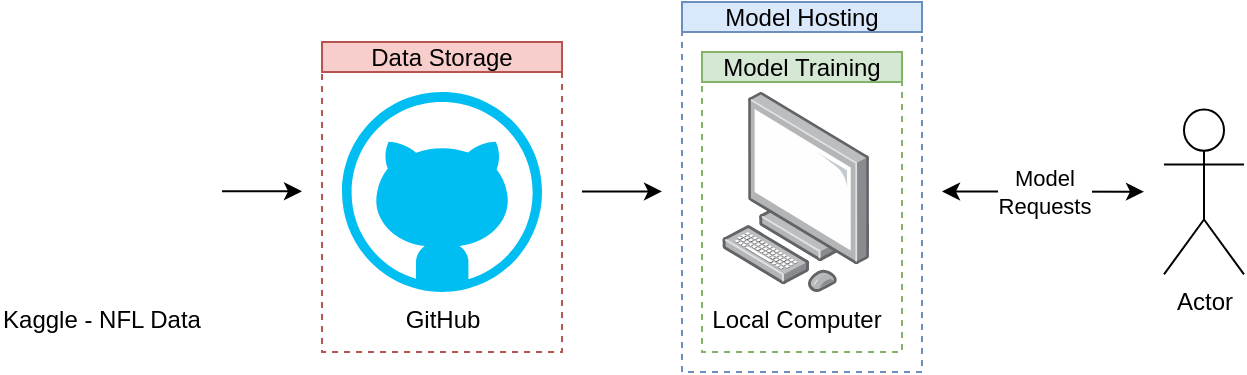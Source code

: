 <mxfile version="26.0.16" pages="2">
  <diagram name="Local Model Infrastructure" id="8yWFt2XGOo-lyzbjXs80">
    <mxGraphModel dx="1181" dy="652" grid="1" gridSize="10" guides="1" tooltips="1" connect="1" arrows="1" fold="1" page="1" pageScale="1" pageWidth="850" pageHeight="1100" math="0" shadow="0">
      <root>
        <mxCell id="0" />
        <mxCell id="1" parent="0" />
        <mxCell id="KiuxJz_7WU_Ufe7x60Ot-16" value="" style="rounded=0;whiteSpace=wrap;html=1;fillColor=none;dashed=1;strokeColor=#6c8ebf;" vertex="1" parent="1">
          <mxGeometry x="540" y="340" width="120" height="180" as="geometry" />
        </mxCell>
        <mxCell id="KiuxJz_7WU_Ufe7x60Ot-13" value="" style="rounded=0;whiteSpace=wrap;html=1;fillColor=none;dashed=1;strokeColor=#82b366;" vertex="1" parent="1">
          <mxGeometry x="550" y="360" width="100" height="150" as="geometry" />
        </mxCell>
        <mxCell id="KiuxJz_7WU_Ufe7x60Ot-1" value="GitHub" style="verticalLabelPosition=bottom;html=1;verticalAlign=top;align=center;strokeColor=none;fillColor=#00BEF2;shape=mxgraph.azure.github_code;pointerEvents=1;" vertex="1" parent="1">
          <mxGeometry x="370.01" y="380" width="100" height="100" as="geometry" />
        </mxCell>
        <mxCell id="KiuxJz_7WU_Ufe7x60Ot-6" value="Kaggle - NFL Data" style="shape=image;verticalLabelPosition=bottom;labelBackgroundColor=default;verticalAlign=top;aspect=fixed;imageAspect=0;image=https://pbs.twimg.com/profile_images/1573129499343978498/03a7wgfE_400x400.jpg;" vertex="1" parent="1">
          <mxGeometry x="200" y="380" width="100" height="100" as="geometry" />
        </mxCell>
        <mxCell id="KiuxJz_7WU_Ufe7x60Ot-7" value="" style="endArrow=classic;html=1;rounded=0;" edge="1" parent="1">
          <mxGeometry width="50" height="50" relative="1" as="geometry">
            <mxPoint x="310" y="429.66" as="sourcePoint" />
            <mxPoint x="350" y="429.66" as="targetPoint" />
          </mxGeometry>
        </mxCell>
        <mxCell id="KiuxJz_7WU_Ufe7x60Ot-9" value="Local Computer" style="image;points=[];aspect=fixed;html=1;align=center;shadow=0;dashed=0;image=img/lib/allied_telesis/computer_and_terminals/Personal_Computer.svg;" vertex="1" parent="1">
          <mxGeometry x="560" y="380" width="73.79" height="100" as="geometry" />
        </mxCell>
        <mxCell id="KiuxJz_7WU_Ufe7x60Ot-14" value="Model Training" style="rounded=0;whiteSpace=wrap;html=1;fillColor=#d5e8d4;strokeColor=#82b366;" vertex="1" parent="1">
          <mxGeometry x="550" y="360" width="100" height="15" as="geometry" />
        </mxCell>
        <mxCell id="KiuxJz_7WU_Ufe7x60Ot-17" value="Model Hosting" style="rounded=0;whiteSpace=wrap;html=1;fillColor=#dae8fc;strokeColor=#6c8ebf;" vertex="1" parent="1">
          <mxGeometry x="540" y="335" width="120" height="15" as="geometry" />
        </mxCell>
        <mxCell id="6tIAZ8XKSWSgLRUyrEB9-1" value="" style="endArrow=classic;html=1;rounded=0;" edge="1" parent="1">
          <mxGeometry width="50" height="50" relative="1" as="geometry">
            <mxPoint x="490" y="429.71" as="sourcePoint" />
            <mxPoint x="530" y="429.71" as="targetPoint" />
          </mxGeometry>
        </mxCell>
        <mxCell id="PIITYvwzDy8_GamFi2bT-1" value="Actor" style="shape=umlActor;verticalLabelPosition=bottom;verticalAlign=top;html=1;outlineConnect=0;" vertex="1" parent="1">
          <mxGeometry x="781" y="388.8" width="40" height="82.4" as="geometry" />
        </mxCell>
        <mxCell id="PIITYvwzDy8_GamFi2bT-2" value="" style="endArrow=classic;startArrow=classic;html=1;rounded=0;" edge="1" parent="1">
          <mxGeometry width="50" height="50" relative="1" as="geometry">
            <mxPoint x="670" y="429.712" as="sourcePoint" />
            <mxPoint x="771" y="429.83" as="targetPoint" />
          </mxGeometry>
        </mxCell>
        <mxCell id="PIITYvwzDy8_GamFi2bT-3" value="Model&lt;div&gt;Requests&lt;/div&gt;" style="edgeLabel;html=1;align=center;verticalAlign=middle;resizable=0;points=[];" vertex="1" connectable="0" parent="PIITYvwzDy8_GamFi2bT-2">
          <mxGeometry x="0.147" y="1" relative="1" as="geometry">
            <mxPoint x="-7" y="1" as="offset" />
          </mxGeometry>
        </mxCell>
        <mxCell id="PIITYvwzDy8_GamFi2bT-4" value="Data Storage" style="rounded=0;whiteSpace=wrap;html=1;fillColor=#f8cecc;strokeColor=#b85450;" vertex="1" parent="1">
          <mxGeometry x="360.01" y="355" width="120" height="15" as="geometry" />
        </mxCell>
        <mxCell id="PIITYvwzDy8_GamFi2bT-5" value="" style="rounded=0;whiteSpace=wrap;html=1;fillColor=none;dashed=1;strokeColor=#b85450;" vertex="1" parent="1">
          <mxGeometry x="360.01" y="370" width="120" height="140" as="geometry" />
        </mxCell>
      </root>
    </mxGraphModel>
  </diagram>
  <diagram id="aSZHl4BxmeQK3WbBb6f0" name="Production Infrastructure">
    <mxGraphModel dx="1181" dy="652" grid="1" gridSize="10" guides="1" tooltips="1" connect="1" arrows="1" fold="1" page="1" pageScale="1" pageWidth="850" pageHeight="1100" math="0" shadow="0">
      <root>
        <mxCell id="0" />
        <mxCell id="1" parent="0" />
        <mxCell id="R87grHExEuUp0QSMhtPM-1" value="Kaggle - NFL Data" style="shape=image;verticalLabelPosition=bottom;labelBackgroundColor=default;verticalAlign=top;aspect=fixed;imageAspect=0;image=https://pbs.twimg.com/profile_images/1573129499343978498/03a7wgfE_400x400.jpg;" vertex="1" parent="1">
          <mxGeometry x="70" y="250" width="100" height="100" as="geometry" />
        </mxCell>
        <mxCell id="R87grHExEuUp0QSMhtPM-2" value="" style="endArrow=classic;html=1;rounded=0;" edge="1" parent="1">
          <mxGeometry width="50" height="50" relative="1" as="geometry">
            <mxPoint x="180" y="299.83" as="sourcePoint" />
            <mxPoint x="220" y="299.83" as="targetPoint" />
            <Array as="points">
              <mxPoint x="180" y="300.17" />
            </Array>
          </mxGeometry>
        </mxCell>
        <mxCell id="R87grHExEuUp0QSMhtPM-3" value="AWS Sagemaker" style="sketch=0;points=[[0,0,0],[0.25,0,0],[0.5,0,0],[0.75,0,0],[1,0,0],[0,1,0],[0.25,1,0],[0.5,1,0],[0.75,1,0],[1,1,0],[0,0.25,0],[0,0.5,0],[0,0.75,0],[1,0.25,0],[1,0.5,0],[1,0.75,0]];outlineConnect=0;fontColor=#232F3E;fillColor=#01A88D;strokeColor=#ffffff;dashed=0;verticalLabelPosition=bottom;verticalAlign=top;align=center;html=1;fontSize=12;fontStyle=0;aspect=fixed;shape=mxgraph.aws4.resourceIcon;resIcon=mxgraph.aws4.sagemaker;" vertex="1" parent="1">
          <mxGeometry x="410" y="250" width="100" height="100" as="geometry" />
        </mxCell>
        <mxCell id="R87grHExEuUp0QSMhtPM-4" value="AWS S3" style="outlineConnect=0;dashed=0;verticalLabelPosition=bottom;verticalAlign=top;align=center;html=1;shape=mxgraph.aws3.s3;fillColor=#E05243;gradientColor=none;" vertex="1" parent="1">
          <mxGeometry x="240" y="250" width="90" height="100" as="geometry" />
        </mxCell>
        <mxCell id="R87grHExEuUp0QSMhtPM-6" value="AWS ECS" style="outlineConnect=0;dashed=0;verticalLabelPosition=bottom;verticalAlign=top;align=center;html=1;shape=mxgraph.aws3.ecs;fillColor=#F58534;gradientColor=none;aspect=fixed;" vertex="1" parent="1">
          <mxGeometry x="590" y="250.63" width="100" height="93.75" as="geometry" />
        </mxCell>
        <mxCell id="R87grHExEuUp0QSMhtPM-8" value="" style="endArrow=classic;html=1;rounded=0;" edge="1" parent="1">
          <mxGeometry width="50" height="50" relative="1" as="geometry">
            <mxPoint x="350" y="299.9" as="sourcePoint" />
            <mxPoint x="390" y="299.9" as="targetPoint" />
          </mxGeometry>
        </mxCell>
        <mxCell id="R87grHExEuUp0QSMhtPM-9" value="" style="endArrow=classic;html=1;rounded=0;" edge="1" parent="1">
          <mxGeometry width="50" height="50" relative="1" as="geometry">
            <mxPoint x="530" y="299.9" as="sourcePoint" />
            <mxPoint x="570" y="299.9" as="targetPoint" />
          </mxGeometry>
        </mxCell>
        <mxCell id="R87grHExEuUp0QSMhtPM-10" value="&lt;div&gt;&lt;br&gt;&lt;/div&gt;&lt;div&gt;&lt;br&gt;&lt;/div&gt;&lt;div&gt;&lt;br&gt;&lt;/div&gt;&lt;div&gt;&lt;br&gt;&lt;/div&gt;&lt;div&gt;&lt;br&gt;&lt;/div&gt;&lt;div&gt;&lt;br&gt;&lt;/div&gt;&lt;div&gt;&lt;br&gt;&lt;/div&gt;&lt;div&gt;&lt;br&gt;&lt;/div&gt;&lt;div&gt;&lt;span style=&quot;background-color: transparent; color: light-dark(rgb(0, 0, 0), rgb(255, 255, 255));&quot;&gt;AWS ALB&lt;/span&gt;&lt;/div&gt;" style="points=[];aspect=fixed;html=1;align=center;shadow=0;dashed=0;fillColor=#FF6A00;strokeColor=none;shape=mxgraph.alibaba_cloud.alb_application_load_balancer_01;" vertex="1" parent="1">
          <mxGeometry x="750" y="255.1" width="100" height="84.81" as="geometry" />
        </mxCell>
        <mxCell id="R87grHExEuUp0QSMhtPM-11" value="" style="endArrow=classic;html=1;rounded=0;" edge="1" parent="1">
          <mxGeometry width="50" height="50" relative="1" as="geometry">
            <mxPoint x="700" y="297.22" as="sourcePoint" />
            <mxPoint x="740" y="297.22" as="targetPoint" />
          </mxGeometry>
        </mxCell>
        <mxCell id="R87grHExEuUp0QSMhtPM-12" value="Actor" style="shape=umlActor;verticalLabelPosition=bottom;verticalAlign=top;html=1;outlineConnect=0;" vertex="1" parent="1">
          <mxGeometry x="981" y="256.3" width="40" height="82.4" as="geometry" />
        </mxCell>
        <mxCell id="R87grHExEuUp0QSMhtPM-13" value="" style="endArrow=classic;startArrow=classic;html=1;rounded=0;" edge="1" parent="1">
          <mxGeometry width="50" height="50" relative="1" as="geometry">
            <mxPoint x="870" y="297.212" as="sourcePoint" />
            <mxPoint x="971" y="297.33" as="targetPoint" />
          </mxGeometry>
        </mxCell>
        <mxCell id="R87grHExEuUp0QSMhtPM-14" value="Model&lt;div&gt;Requests&lt;/div&gt;" style="edgeLabel;html=1;align=center;verticalAlign=middle;resizable=0;points=[];" vertex="1" connectable="0" parent="R87grHExEuUp0QSMhtPM-13">
          <mxGeometry x="0.147" y="1" relative="1" as="geometry">
            <mxPoint x="-7" y="1" as="offset" />
          </mxGeometry>
        </mxCell>
        <mxCell id="x2oWCAVuGLWUMlZZs6nn-1" value="Data Storage" style="rounded=0;whiteSpace=wrap;html=1;fillColor=#f8cecc;strokeColor=#b85450;" vertex="1" parent="1">
          <mxGeometry x="230" y="225" width="110" height="15" as="geometry" />
        </mxCell>
        <mxCell id="x2oWCAVuGLWUMlZZs6nn-2" value="" style="rounded=0;whiteSpace=wrap;html=1;fillColor=none;dashed=1;strokeColor=#b85450;" vertex="1" parent="1">
          <mxGeometry x="230" y="240" width="110" height="140" as="geometry" />
        </mxCell>
        <mxCell id="jfG5-wlGcqxWxkRg9ryK-1" value="" style="rounded=0;whiteSpace=wrap;html=1;fillColor=none;dashed=1;strokeColor=#6c8ebf;" vertex="1" parent="1">
          <mxGeometry x="580" y="237.5" width="280" height="140" as="geometry" />
        </mxCell>
        <mxCell id="jfG5-wlGcqxWxkRg9ryK-2" value="Model Hosting" style="rounded=0;whiteSpace=wrap;html=1;fillColor=#dae8fc;strokeColor=#6c8ebf;" vertex="1" parent="1">
          <mxGeometry x="580" y="222.5" width="280" height="15" as="geometry" />
        </mxCell>
        <mxCell id="X1ACjjXQM0Swu7wjBXX5-1" value="" style="rounded=0;whiteSpace=wrap;html=1;fillColor=none;dashed=1;strokeColor=#82b366;" vertex="1" parent="1">
          <mxGeometry x="400" y="225" width="120" height="155" as="geometry" />
        </mxCell>
        <mxCell id="X1ACjjXQM0Swu7wjBXX5-2" value="Model Training" style="rounded=0;whiteSpace=wrap;html=1;fillColor=#d5e8d4;strokeColor=#82b366;" vertex="1" parent="1">
          <mxGeometry x="400" y="225" width="120" height="15" as="geometry" />
        </mxCell>
      </root>
    </mxGraphModel>
  </diagram>
</mxfile>

